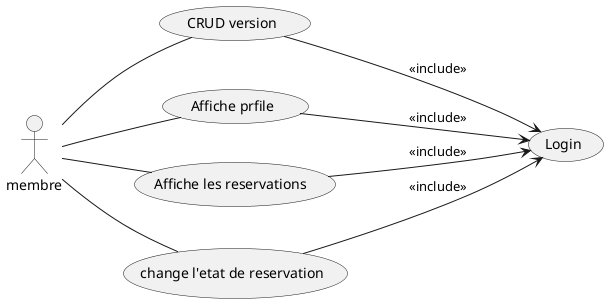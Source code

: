 @startuml
left to right direction 

actor "membre" as Membre

    usecase "Login" as Login
    usecase "CRUD version" as CRUDversion
    usecase "Affiche prfile" as Profile
    usecase "Affiche les reservations " as DisplayReservation
    usecase "change l'etat de reservation" as Etat


Membre -- CRUDversion
Membre -- Profile
Membre -- DisplayReservation
Membre -- Etat


' Includes 
CRUDversion ---> Login : <<include>>
Profile ---> Login : <<include>>
DisplayReservation ---> Login : <<include>>
Etat ---> Login : <<include>>





@enduml